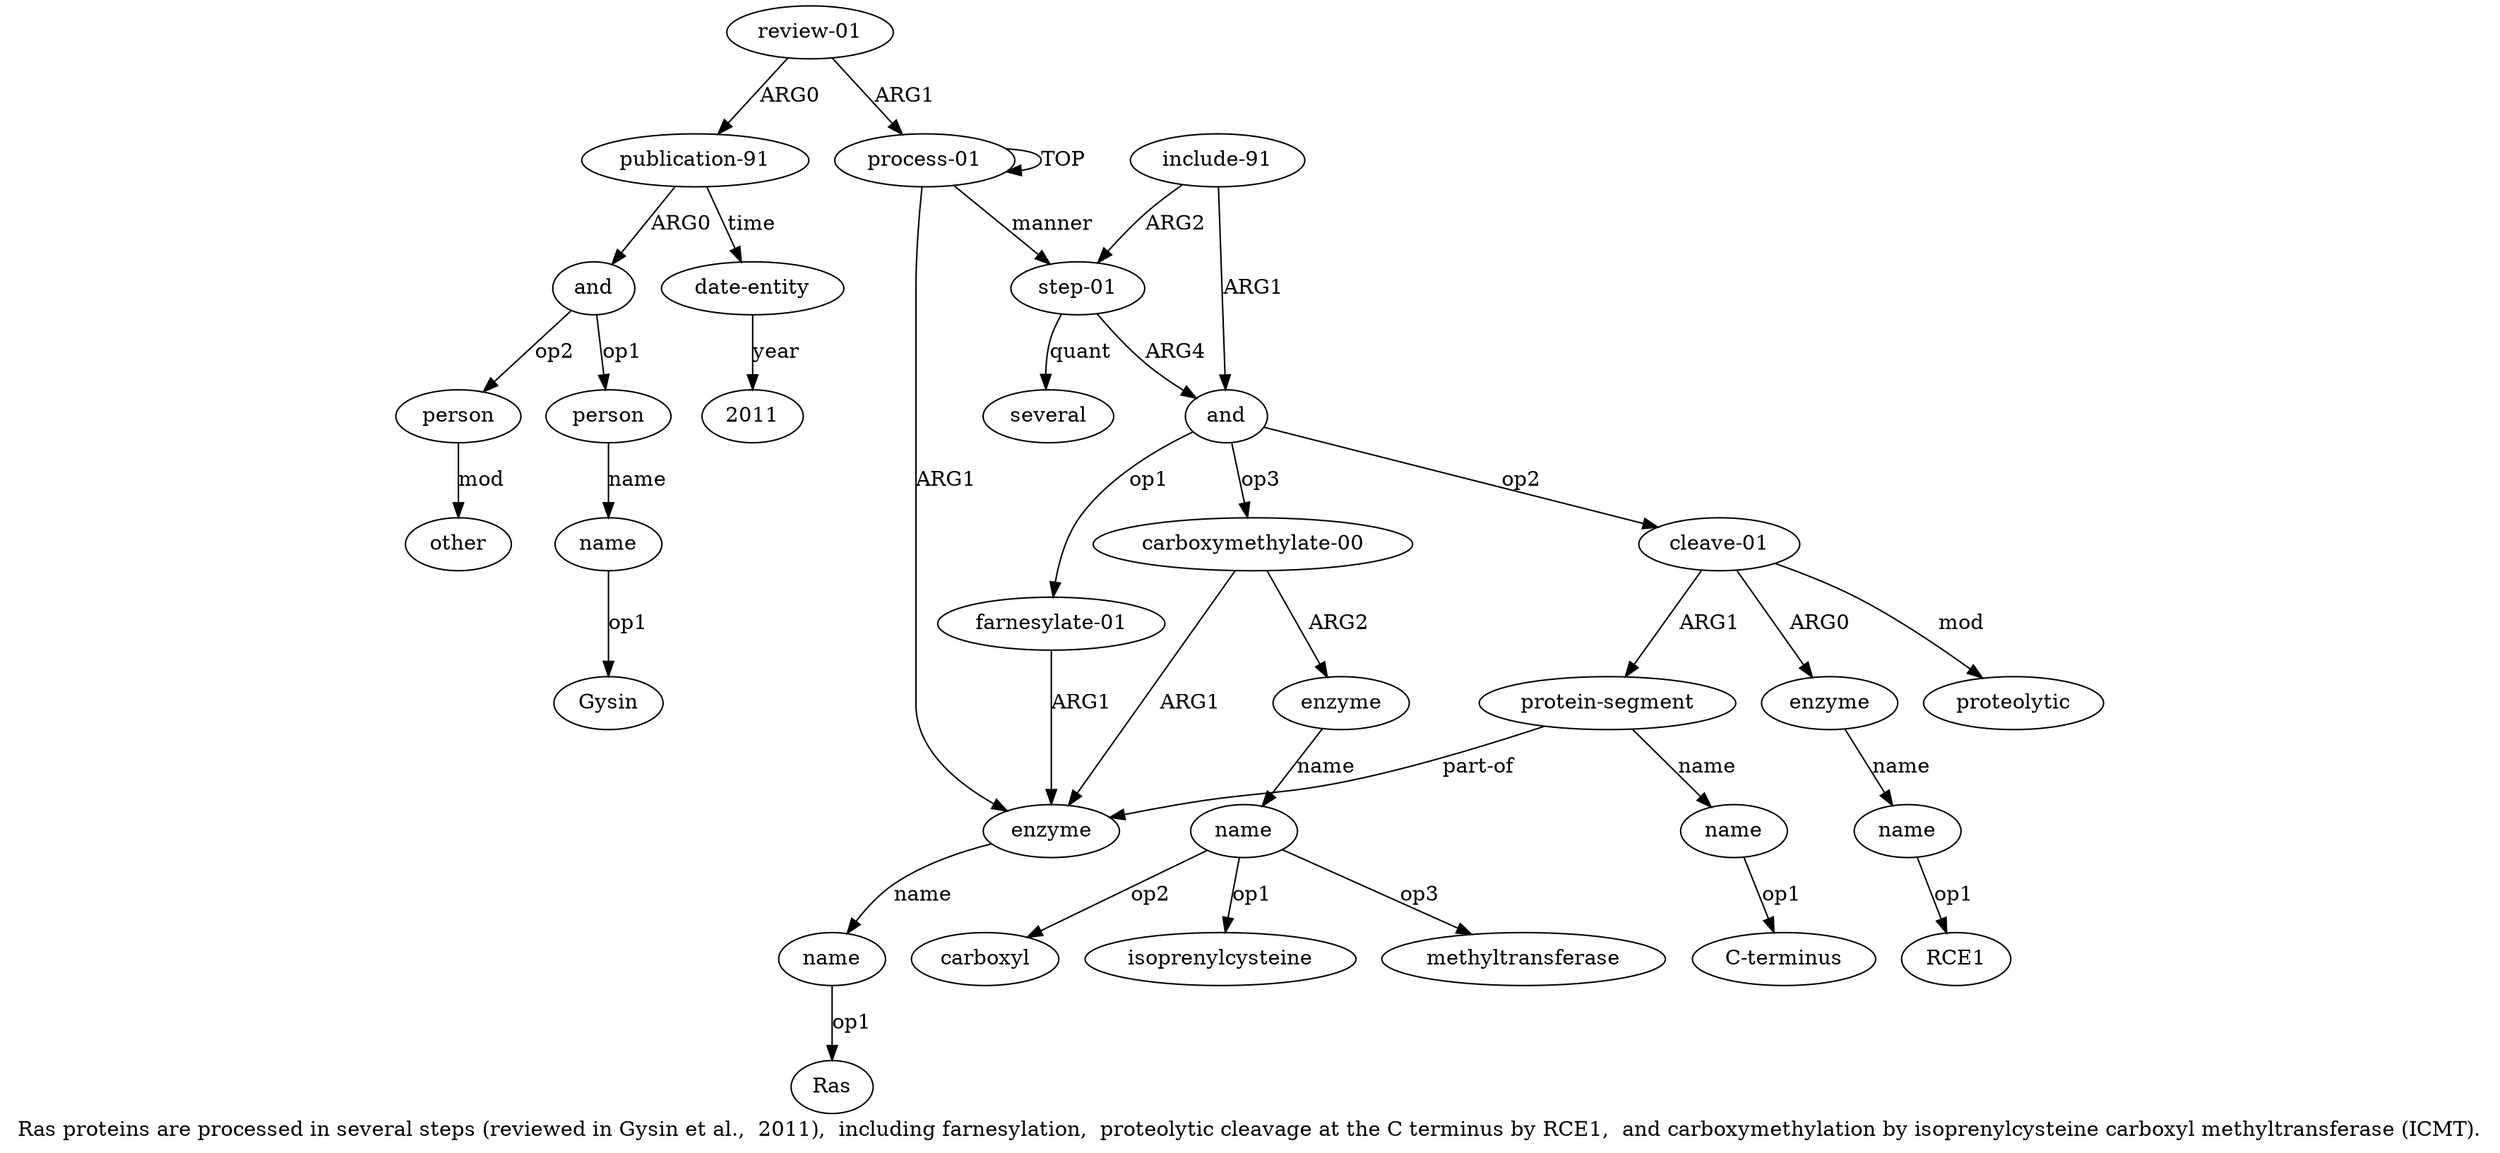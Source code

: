 digraph  {
	graph [label="Ras proteins are processed in several steps (reviewed in Gysin et al.,  2011),  including farnesylation,  proteolytic cleavage at \
the C terminus by RCE1,  and carboxymethylation by isoprenylcysteine carboxyl methyltransferase (ICMT)."];
	node [label="\N"];
	a20	 [color=black,
		gold_ind=20,
		gold_label=person,
		label=person,
		test_ind=20,
		test_label=person];
	a21	 [color=black,
		gold_ind=21,
		gold_label=name,
		label=name,
		test_ind=21,
		test_label=name];
	a20 -> a21 [key=0,
	color=black,
	gold_label=name,
	label=name,
	test_label=name];
"a21 Gysin" [color=black,
	gold_ind=-1,
	gold_label=Gysin,
	label=Gysin,
	test_ind=-1,
	test_label=Gysin];
a21 -> "a21 Gysin" [key=0,
color=black,
gold_label=op1,
label=op1,
test_label=op1];
a22 [color=black,
gold_ind=22,
gold_label=person,
label=person,
test_ind=22,
test_label=person];
a23 [color=black,
gold_ind=23,
gold_label=other,
label=other,
test_ind=23,
test_label=other];
a22 -> a23 [key=0,
color=black,
gold_label=mod,
label=mod,
test_label=mod];
a24 [color=black,
gold_ind=24,
gold_label="date-entity",
label="date-entity",
test_ind=24,
test_label="date-entity"];
"a24 2011" [color=black,
gold_ind=-1,
gold_label=2011,
label=2011,
test_ind=-1,
test_label=2011];
a24 -> "a24 2011" [key=0,
color=black,
gold_label=year,
label=year,
test_label=year];
"a10 RCE1" [color=black,
gold_ind=-1,
gold_label=RCE1,
label=RCE1,
test_ind=-1,
test_label=RCE1];
"a2 Ras" [color=black,
gold_ind=-1,
gold_label=Ras,
label=Ras,
test_ind=-1,
test_label=Ras];
"a16 carboxyl" [color=black,
gold_ind=-1,
gold_label=carboxyl,
label=carboxyl,
test_ind=-1,
test_label=carboxyl];
"a12 C-terminus" [color=black,
gold_ind=-1,
gold_label="C-terminus",
label="C-terminus",
test_ind=-1,
test_label="C-terminus"];
a15 [color=black,
gold_ind=15,
gold_label=enzyme,
label=enzyme,
test_ind=15,
test_label=enzyme];
a16 [color=black,
gold_ind=16,
gold_label=name,
label=name,
test_ind=16,
test_label=name];
a15 -> a16 [key=0,
color=black,
gold_label=name,
label=name,
test_label=name];
a14 [color=black,
gold_ind=14,
gold_label="carboxymethylate-00",
label="carboxymethylate-00",
test_ind=14,
test_label="carboxymethylate-00"];
a14 -> a15 [key=0,
color=black,
gold_label=ARG2,
label=ARG2,
test_label=ARG2];
a1 [color=black,
gold_ind=1,
gold_label=enzyme,
label=enzyme,
test_ind=1,
test_label=enzyme];
a14 -> a1 [key=0,
color=black,
gold_label=ARG1,
label=ARG1,
test_label=ARG1];
a17 [color=black,
gold_ind=17,
gold_label="review-01",
label="review-01",
test_ind=17,
test_label="review-01"];
a18 [color=black,
gold_ind=18,
gold_label="publication-91",
label="publication-91",
test_ind=18,
test_label="publication-91"];
a17 -> a18 [key=0,
color=black,
gold_label=ARG0,
label=ARG0,
test_label=ARG0];
a0 [color=black,
gold_ind=0,
gold_label="process-01",
label="process-01",
test_ind=0,
test_label="process-01"];
a17 -> a0 [key=0,
color=black,
gold_label=ARG1,
label=ARG1,
test_label=ARG1];
a16 -> "a16 carboxyl" [key=0,
color=black,
gold_label=op2,
label=op2,
test_label=op2];
"a16 isoprenylcysteine" [color=black,
gold_ind=-1,
gold_label=isoprenylcysteine,
label=isoprenylcysteine,
test_ind=-1,
test_label=isoprenylcysteine];
a16 -> "a16 isoprenylcysteine" [key=0,
color=black,
gold_label=op1,
label=op1,
test_label=op1];
"a16 methyltransferase" [color=black,
gold_ind=-1,
gold_label=methyltransferase,
label=methyltransferase,
test_ind=-1,
test_label=methyltransferase];
a16 -> "a16 methyltransferase" [key=0,
color=black,
gold_label=op3,
label=op3,
test_label=op3];
a11 [color=black,
gold_ind=11,
gold_label="protein-segment",
label="protein-segment",
test_ind=11,
test_label="protein-segment"];
a12 [color=black,
gold_ind=12,
gold_label=name,
label=name,
test_ind=12,
test_label=name];
a11 -> a12 [key=0,
color=black,
gold_label=name,
label=name,
test_label=name];
a11 -> a1 [key=0,
color=black,
gold_label="part-of",
label="part-of",
test_label="part-of"];
a10 [color=black,
gold_ind=10,
gold_label=name,
label=name,
test_ind=10,
test_label=name];
a10 -> "a10 RCE1" [key=0,
color=black,
gold_label=op1,
label=op1,
test_label=op1];
a13 [color=black,
gold_ind=13,
gold_label=proteolytic,
label=proteolytic,
test_ind=13,
test_label=proteolytic];
a12 -> "a12 C-terminus" [key=0,
color=black,
gold_label=op1,
label=op1,
test_label=op1];
a19 [color=black,
gold_ind=19,
gold_label=and,
label=and,
test_ind=19,
test_label=and];
a19 -> a20 [key=0,
color=black,
gold_label=op1,
label=op1,
test_label=op1];
a19 -> a22 [key=0,
color=black,
gold_label=op2,
label=op2,
test_label=op2];
a18 -> a24 [key=0,
color=black,
gold_label=time,
label=time,
test_label=time];
a18 -> a19 [key=0,
color=black,
gold_label=ARG0,
label=ARG0,
test_label=ARG0];
a2 [color=black,
gold_ind=2,
gold_label=name,
label=name,
test_ind=2,
test_label=name];
a1 -> a2 [key=0,
color=black,
gold_label=name,
label=name,
test_label=name];
a0 -> a1 [key=0,
color=black,
gold_label=ARG1,
label=ARG1,
test_label=ARG1];
a0 -> a0 [key=0,
color=black,
gold_label=TOP,
label=TOP,
test_label=TOP];
a3 [color=black,
gold_ind=3,
gold_label="step-01",
label="step-01",
test_ind=3,
test_label="step-01"];
a0 -> a3 [key=0,
color=black,
gold_label=manner,
label=manner,
test_label=manner];
a4 [color=black,
gold_ind=4,
gold_label=several,
label=several,
test_ind=4,
test_label=several];
a3 -> a4 [key=0,
color=black,
gold_label=quant,
label=quant,
test_label=quant];
a6 [color=black,
gold_ind=6,
gold_label=and,
label=and,
test_ind=6,
test_label=and];
a3 -> a6 [key=0,
color=black,
gold_label=ARG4,
label=ARG4,
test_label=ARG4];
a2 -> "a2 Ras" [key=0,
color=black,
gold_label=op1,
label=op1,
test_label=op1];
a5 [color=black,
gold_ind=5,
gold_label="include-91",
label="include-91",
test_ind=5,
test_label="include-91"];
a5 -> a3 [key=0,
color=black,
gold_label=ARG2,
label=ARG2,
test_label=ARG2];
a5 -> a6 [key=0,
color=black,
gold_label=ARG1,
label=ARG1,
test_label=ARG1];
a7 [color=black,
gold_ind=7,
gold_label="farnesylate-01",
label="farnesylate-01",
test_ind=7,
test_label="farnesylate-01"];
a7 -> a1 [key=0,
color=black,
gold_label=ARG1,
label=ARG1,
test_label=ARG1];
a6 -> a14 [key=0,
color=black,
gold_label=op3,
label=op3,
test_label=op3];
a6 -> a7 [key=0,
color=black,
gold_label=op1,
label=op1,
test_label=op1];
a8 [color=black,
gold_ind=8,
gold_label="cleave-01",
label="cleave-01",
test_ind=8,
test_label="cleave-01"];
a6 -> a8 [key=0,
color=black,
gold_label=op2,
label=op2,
test_label=op2];
a9 [color=black,
gold_ind=9,
gold_label=enzyme,
label=enzyme,
test_ind=9,
test_label=enzyme];
a9 -> a10 [key=0,
color=black,
gold_label=name,
label=name,
test_label=name];
a8 -> a11 [key=0,
color=black,
gold_label=ARG1,
label=ARG1,
test_label=ARG1];
a8 -> a13 [key=0,
color=black,
gold_label=mod,
label=mod,
test_label=mod];
a8 -> a9 [key=0,
color=black,
gold_label=ARG0,
label=ARG0,
test_label=ARG0];
}
